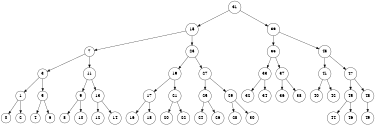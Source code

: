 digraph 1 {
size="2.5"
node[shape=circle];
1->0
3->1
1->2
7->3
5->4
3->5
5->6
15->7
9->8
11->9
9->10
7->11
13->12
11->13
13->14
31->15
17->16
19->17
17->18
23->19
21->20
19->21
21->22
15->23
25->24
27->25
25->26
23->27
29->28
27->29
29->30
33->32
35->33
33->34
39->35
37->36
35->37
37->38
31->39
41->40
43->41
41->42
39->43
45->44
47->45
45->46
43->47
47->48
48->49
}
